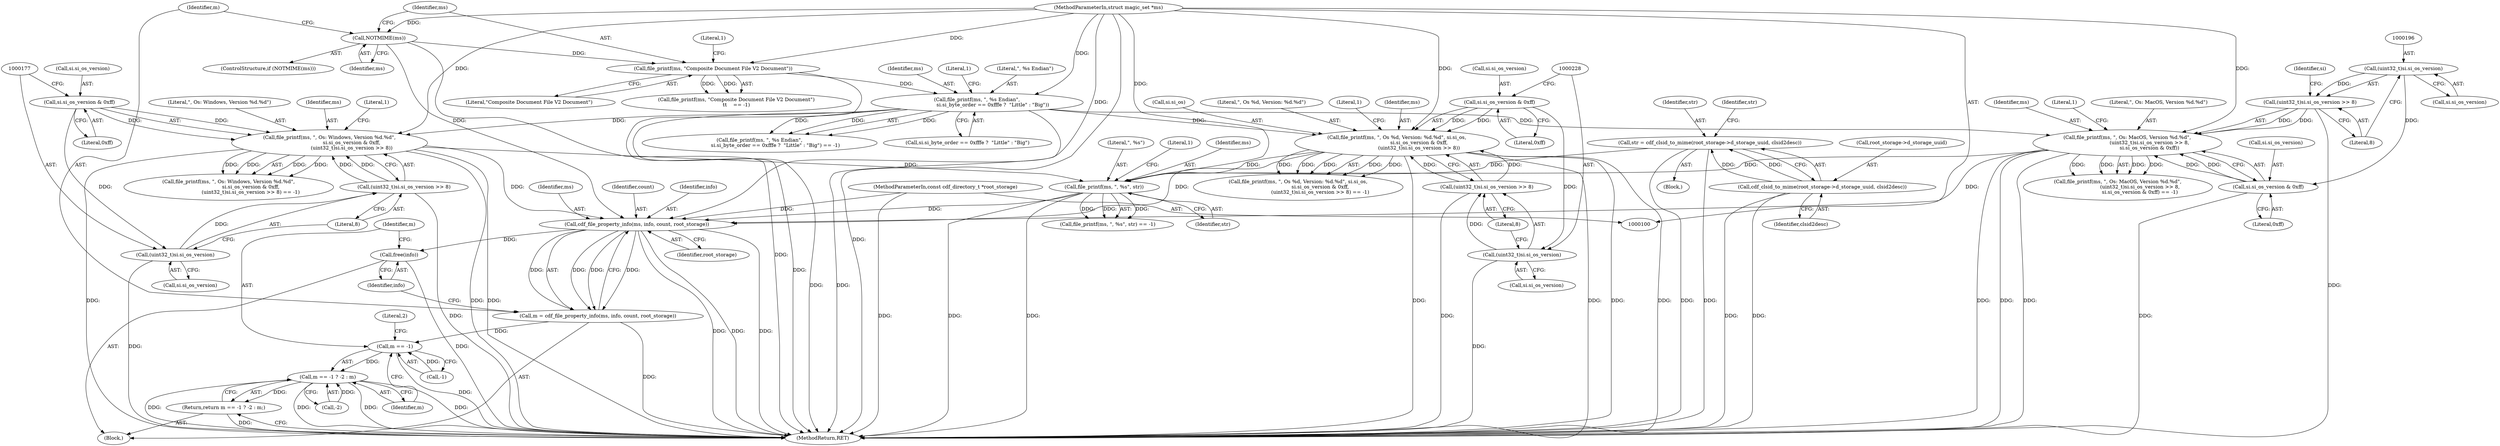 digraph "0_file_6d209c1c489457397a5763bca4b28e43aac90391_1@pointer" {
"1000264" [label="(Call,cdf_file_property_info(ms, info, count, root_storage))"];
"1000167" [label="(Call,file_printf(ms, \", Os: Windows, Version %d.%d\",\n                            si.si_os_version & 0xff,\n                            (uint32_t)si.si_os_version >> 8))"];
"1000143" [label="(Call,file_printf(ms, \", %s Endian\",\n                    si.si_byte_order == 0xfffe ?  \"Little\" : \"Big\"))"];
"1000133" [label="(Call,file_printf(ms, \"Composite Document File V2 Document\"))"];
"1000127" [label="(Call,NOTMIME(ms))"];
"1000101" [label="(MethodParameterIn,struct magic_set *ms)"];
"1000170" [label="(Call,si.si_os_version & 0xff)"];
"1000175" [label="(Call,(uint32_t)si.si_os_version >> 8)"];
"1000176" [label="(Call,(uint32_t)si.si_os_version)"];
"1000215" [label="(Call,file_printf(ms, \", Os %d, Version: %d.%d\", si.si_os,\n                            si.si_os_version & 0xff,\n                            (uint32_t)si.si_os_version >> 8))"];
"1000221" [label="(Call,si.si_os_version & 0xff)"];
"1000226" [label="(Call,(uint32_t)si.si_os_version >> 8)"];
"1000227" [label="(Call,(uint32_t)si.si_os_version)"];
"1000253" [label="(Call,file_printf(ms, \", %s\", str))"];
"1000191" [label="(Call,file_printf(ms, \", Os: MacOS, Version %d.%d\",\n                            (uint32_t)si.si_os_version >> 8,\n                            si.si_os_version & 0xff))"];
"1000194" [label="(Call,(uint32_t)si.si_os_version >> 8)"];
"1000195" [label="(Call,(uint32_t)si.si_os_version)"];
"1000201" [label="(Call,si.si_os_version & 0xff)"];
"1000242" [label="(Call,str = cdf_clsid_to_mime(root_storage->d_storage_uuid, clsid2desc))"];
"1000244" [label="(Call,cdf_clsid_to_mime(root_storage->d_storage_uuid, clsid2desc))"];
"1000104" [label="(MethodParameterIn,const cdf_directory_t *root_storage)"];
"1000262" [label="(Call,m = cdf_file_property_info(ms, info, count, root_storage))"];
"1000273" [label="(Call,m == -1)"];
"1000272" [label="(Call,m == -1 ? -2 : m)"];
"1000271" [label="(Return,return m == -1 ? -2 : m;)"];
"1000269" [label="(Call,free(info))"];
"1000242" [label="(Call,str = cdf_clsid_to_mime(root_storage->d_storage_uuid, clsid2desc))"];
"1000243" [label="(Identifier,str)"];
"1000128" [label="(Identifier,ms)"];
"1000258" [label="(Literal,1)"];
"1000232" [label="(Literal,8)"];
"1000273" [label="(Call,m == -1)"];
"1000137" [label="(Literal,1)"];
"1000270" [label="(Identifier,info)"];
"1000277" [label="(Call,-2)"];
"1000271" [label="(Return,return m == -1 ? -2 : m;)"];
"1000146" [label="(Call,si.si_byte_order == 0xfffe ?  \"Little\" : \"Big\")"];
"1000178" [label="(Call,si.si_os_version)"];
"1000217" [label="(Literal,\", Os %d, Version: %d.%d\")"];
"1000265" [label="(Identifier,ms)"];
"1000275" [label="(Call,-1)"];
"1000241" [label="(Block,)"];
"1000195" [label="(Call,(uint32_t)si.si_os_version)"];
"1000176" [label="(Call,(uint32_t)si.si_os_version)"];
"1000170" [label="(Call,si.si_os_version & 0xff)"];
"1000132" [label="(Call,file_printf(ms, \"Composite Document File V2 Document\")\n\t\t    == -1)"];
"1000145" [label="(Literal,\", %s Endian\")"];
"1000234" [label="(Literal,1)"];
"1000227" [label="(Call,(uint32_t)si.si_os_version)"];
"1000144" [label="(Identifier,ms)"];
"1000126" [label="(ControlStructure,if (NOTMIME(ms)))"];
"1000143" [label="(Call,file_printf(ms, \", %s Endian\",\n                    si.si_byte_order == 0xfffe ?  \"Little\" : \"Big\"))"];
"1000252" [label="(Call,file_printf(ms, \", %s\", str) == -1)"];
"1000167" [label="(Call,file_printf(ms, \", Os: Windows, Version %d.%d\",\n                            si.si_os_version & 0xff,\n                            (uint32_t)si.si_os_version >> 8))"];
"1000256" [label="(Identifier,str)"];
"1000215" [label="(Call,file_printf(ms, \", Os %d, Version: %d.%d\", si.si_os,\n                            si.si_os_version & 0xff,\n                            (uint32_t)si.si_os_version >> 8))"];
"1000205" [label="(Literal,0xff)"];
"1000248" [label="(Identifier,clsid2desc)"];
"1000171" [label="(Call,si.si_os_version)"];
"1000142" [label="(Call,file_printf(ms, \", %s Endian\",\n                    si.si_byte_order == 0xfffe ?  \"Little\" : \"Big\") == -1)"];
"1000216" [label="(Identifier,ms)"];
"1000169" [label="(Literal,\", Os: Windows, Version %d.%d\")"];
"1000200" [label="(Literal,8)"];
"1000264" [label="(Call,cdf_file_property_info(ms, info, count, root_storage))"];
"1000245" [label="(Call,root_storage->d_storage_uuid)"];
"1000168" [label="(Identifier,ms)"];
"1000244" [label="(Call,cdf_clsid_to_mime(root_storage->d_storage_uuid, clsid2desc))"];
"1000272" [label="(Call,m == -1 ? -2 : m)"];
"1000263" [label="(Identifier,m)"];
"1000226" [label="(Call,(uint32_t)si.si_os_version >> 8)"];
"1000192" [label="(Identifier,ms)"];
"1000279" [label="(Identifier,m)"];
"1000175" [label="(Call,(uint32_t)si.si_os_version >> 8)"];
"1000250" [label="(Identifier,str)"];
"1000222" [label="(Call,si.si_os_version)"];
"1000155" [label="(Literal,1)"];
"1000104" [label="(MethodParameterIn,const cdf_directory_t *root_storage)"];
"1000190" [label="(Call,file_printf(ms, \", Os: MacOS, Version %d.%d\",\n                            (uint32_t)si.si_os_version >> 8,\n                            si.si_os_version & 0xff) == -1)"];
"1000101" [label="(MethodParameterIn,struct magic_set *ms)"];
"1000183" [label="(Literal,1)"];
"1000133" [label="(Call,file_printf(ms, \"Composite Document File V2 Document\"))"];
"1000127" [label="(Call,NOTMIME(ms))"];
"1000269" [label="(Call,free(info))"];
"1000253" [label="(Call,file_printf(ms, \", %s\", str))"];
"1000268" [label="(Identifier,root_storage)"];
"1000134" [label="(Identifier,ms)"];
"1000280" [label="(MethodReturn,RET)"];
"1000174" [label="(Literal,0xff)"];
"1000274" [label="(Identifier,m)"];
"1000105" [label="(Block,)"];
"1000262" [label="(Call,m = cdf_file_property_info(ms, info, count, root_storage))"];
"1000254" [label="(Identifier,ms)"];
"1000278" [label="(Literal,2)"];
"1000197" [label="(Call,si.si_os_version)"];
"1000166" [label="(Call,file_printf(ms, \", Os: Windows, Version %d.%d\",\n                            si.si_os_version & 0xff,\n                            (uint32_t)si.si_os_version >> 8) == -1)"];
"1000221" [label="(Call,si.si_os_version & 0xff)"];
"1000267" [label="(Identifier,count)"];
"1000191" [label="(Call,file_printf(ms, \", Os: MacOS, Version %d.%d\",\n                            (uint32_t)si.si_os_version >> 8,\n                            si.si_os_version & 0xff))"];
"1000194" [label="(Call,(uint32_t)si.si_os_version >> 8)"];
"1000225" [label="(Literal,0xff)"];
"1000135" [label="(Literal,\"Composite Document File V2 Document\")"];
"1000214" [label="(Call,file_printf(ms, \", Os %d, Version: %d.%d\", si.si_os,\n                            si.si_os_version & 0xff,\n                            (uint32_t)si.si_os_version >> 8) == -1)"];
"1000203" [label="(Identifier,si)"];
"1000229" [label="(Call,si.si_os_version)"];
"1000266" [label="(Identifier,info)"];
"1000207" [label="(Literal,1)"];
"1000255" [label="(Literal,\", %s\")"];
"1000202" [label="(Call,si.si_os_version)"];
"1000201" [label="(Call,si.si_os_version & 0xff)"];
"1000218" [label="(Call,si.si_os)"];
"1000193" [label="(Literal,\", Os: MacOS, Version %d.%d\")"];
"1000181" [label="(Literal,8)"];
"1000264" -> "1000262"  [label="AST: "];
"1000264" -> "1000268"  [label="CFG: "];
"1000265" -> "1000264"  [label="AST: "];
"1000266" -> "1000264"  [label="AST: "];
"1000267" -> "1000264"  [label="AST: "];
"1000268" -> "1000264"  [label="AST: "];
"1000262" -> "1000264"  [label="CFG: "];
"1000264" -> "1000280"  [label="DDG: "];
"1000264" -> "1000280"  [label="DDG: "];
"1000264" -> "1000280"  [label="DDG: "];
"1000264" -> "1000262"  [label="DDG: "];
"1000264" -> "1000262"  [label="DDG: "];
"1000264" -> "1000262"  [label="DDG: "];
"1000264" -> "1000262"  [label="DDG: "];
"1000167" -> "1000264"  [label="DDG: "];
"1000215" -> "1000264"  [label="DDG: "];
"1000253" -> "1000264"  [label="DDG: "];
"1000127" -> "1000264"  [label="DDG: "];
"1000191" -> "1000264"  [label="DDG: "];
"1000101" -> "1000264"  [label="DDG: "];
"1000104" -> "1000264"  [label="DDG: "];
"1000264" -> "1000269"  [label="DDG: "];
"1000167" -> "1000166"  [label="AST: "];
"1000167" -> "1000175"  [label="CFG: "];
"1000168" -> "1000167"  [label="AST: "];
"1000169" -> "1000167"  [label="AST: "];
"1000170" -> "1000167"  [label="AST: "];
"1000175" -> "1000167"  [label="AST: "];
"1000183" -> "1000167"  [label="CFG: "];
"1000167" -> "1000280"  [label="DDG: "];
"1000167" -> "1000280"  [label="DDG: "];
"1000167" -> "1000280"  [label="DDG: "];
"1000167" -> "1000166"  [label="DDG: "];
"1000167" -> "1000166"  [label="DDG: "];
"1000167" -> "1000166"  [label="DDG: "];
"1000167" -> "1000166"  [label="DDG: "];
"1000143" -> "1000167"  [label="DDG: "];
"1000101" -> "1000167"  [label="DDG: "];
"1000170" -> "1000167"  [label="DDG: "];
"1000170" -> "1000167"  [label="DDG: "];
"1000175" -> "1000167"  [label="DDG: "];
"1000175" -> "1000167"  [label="DDG: "];
"1000167" -> "1000253"  [label="DDG: "];
"1000143" -> "1000142"  [label="AST: "];
"1000143" -> "1000146"  [label="CFG: "];
"1000144" -> "1000143"  [label="AST: "];
"1000145" -> "1000143"  [label="AST: "];
"1000146" -> "1000143"  [label="AST: "];
"1000155" -> "1000143"  [label="CFG: "];
"1000143" -> "1000280"  [label="DDG: "];
"1000143" -> "1000280"  [label="DDG: "];
"1000143" -> "1000142"  [label="DDG: "];
"1000143" -> "1000142"  [label="DDG: "];
"1000143" -> "1000142"  [label="DDG: "];
"1000133" -> "1000143"  [label="DDG: "];
"1000101" -> "1000143"  [label="DDG: "];
"1000143" -> "1000191"  [label="DDG: "];
"1000143" -> "1000215"  [label="DDG: "];
"1000133" -> "1000132"  [label="AST: "];
"1000133" -> "1000135"  [label="CFG: "];
"1000134" -> "1000133"  [label="AST: "];
"1000135" -> "1000133"  [label="AST: "];
"1000137" -> "1000133"  [label="CFG: "];
"1000133" -> "1000280"  [label="DDG: "];
"1000133" -> "1000132"  [label="DDG: "];
"1000133" -> "1000132"  [label="DDG: "];
"1000127" -> "1000133"  [label="DDG: "];
"1000101" -> "1000133"  [label="DDG: "];
"1000127" -> "1000126"  [label="AST: "];
"1000127" -> "1000128"  [label="CFG: "];
"1000128" -> "1000127"  [label="AST: "];
"1000134" -> "1000127"  [label="CFG: "];
"1000263" -> "1000127"  [label="CFG: "];
"1000127" -> "1000280"  [label="DDG: "];
"1000101" -> "1000127"  [label="DDG: "];
"1000101" -> "1000100"  [label="AST: "];
"1000101" -> "1000280"  [label="DDG: "];
"1000101" -> "1000191"  [label="DDG: "];
"1000101" -> "1000215"  [label="DDG: "];
"1000101" -> "1000253"  [label="DDG: "];
"1000170" -> "1000174"  [label="CFG: "];
"1000171" -> "1000170"  [label="AST: "];
"1000174" -> "1000170"  [label="AST: "];
"1000177" -> "1000170"  [label="CFG: "];
"1000170" -> "1000176"  [label="DDG: "];
"1000175" -> "1000181"  [label="CFG: "];
"1000176" -> "1000175"  [label="AST: "];
"1000181" -> "1000175"  [label="AST: "];
"1000175" -> "1000280"  [label="DDG: "];
"1000176" -> "1000175"  [label="DDG: "];
"1000176" -> "1000178"  [label="CFG: "];
"1000177" -> "1000176"  [label="AST: "];
"1000178" -> "1000176"  [label="AST: "];
"1000181" -> "1000176"  [label="CFG: "];
"1000176" -> "1000280"  [label="DDG: "];
"1000215" -> "1000214"  [label="AST: "];
"1000215" -> "1000226"  [label="CFG: "];
"1000216" -> "1000215"  [label="AST: "];
"1000217" -> "1000215"  [label="AST: "];
"1000218" -> "1000215"  [label="AST: "];
"1000221" -> "1000215"  [label="AST: "];
"1000226" -> "1000215"  [label="AST: "];
"1000234" -> "1000215"  [label="CFG: "];
"1000215" -> "1000280"  [label="DDG: "];
"1000215" -> "1000280"  [label="DDG: "];
"1000215" -> "1000280"  [label="DDG: "];
"1000215" -> "1000280"  [label="DDG: "];
"1000215" -> "1000214"  [label="DDG: "];
"1000215" -> "1000214"  [label="DDG: "];
"1000215" -> "1000214"  [label="DDG: "];
"1000215" -> "1000214"  [label="DDG: "];
"1000215" -> "1000214"  [label="DDG: "];
"1000221" -> "1000215"  [label="DDG: "];
"1000221" -> "1000215"  [label="DDG: "];
"1000226" -> "1000215"  [label="DDG: "];
"1000226" -> "1000215"  [label="DDG: "];
"1000215" -> "1000253"  [label="DDG: "];
"1000221" -> "1000225"  [label="CFG: "];
"1000222" -> "1000221"  [label="AST: "];
"1000225" -> "1000221"  [label="AST: "];
"1000228" -> "1000221"  [label="CFG: "];
"1000221" -> "1000227"  [label="DDG: "];
"1000226" -> "1000232"  [label="CFG: "];
"1000227" -> "1000226"  [label="AST: "];
"1000232" -> "1000226"  [label="AST: "];
"1000226" -> "1000280"  [label="DDG: "];
"1000227" -> "1000226"  [label="DDG: "];
"1000227" -> "1000229"  [label="CFG: "];
"1000228" -> "1000227"  [label="AST: "];
"1000229" -> "1000227"  [label="AST: "];
"1000232" -> "1000227"  [label="CFG: "];
"1000227" -> "1000280"  [label="DDG: "];
"1000253" -> "1000252"  [label="AST: "];
"1000253" -> "1000256"  [label="CFG: "];
"1000254" -> "1000253"  [label="AST: "];
"1000255" -> "1000253"  [label="AST: "];
"1000256" -> "1000253"  [label="AST: "];
"1000258" -> "1000253"  [label="CFG: "];
"1000253" -> "1000280"  [label="DDG: "];
"1000253" -> "1000280"  [label="DDG: "];
"1000253" -> "1000252"  [label="DDG: "];
"1000253" -> "1000252"  [label="DDG: "];
"1000253" -> "1000252"  [label="DDG: "];
"1000191" -> "1000253"  [label="DDG: "];
"1000242" -> "1000253"  [label="DDG: "];
"1000191" -> "1000190"  [label="AST: "];
"1000191" -> "1000201"  [label="CFG: "];
"1000192" -> "1000191"  [label="AST: "];
"1000193" -> "1000191"  [label="AST: "];
"1000194" -> "1000191"  [label="AST: "];
"1000201" -> "1000191"  [label="AST: "];
"1000207" -> "1000191"  [label="CFG: "];
"1000191" -> "1000280"  [label="DDG: "];
"1000191" -> "1000280"  [label="DDG: "];
"1000191" -> "1000280"  [label="DDG: "];
"1000191" -> "1000190"  [label="DDG: "];
"1000191" -> "1000190"  [label="DDG: "];
"1000191" -> "1000190"  [label="DDG: "];
"1000191" -> "1000190"  [label="DDG: "];
"1000194" -> "1000191"  [label="DDG: "];
"1000194" -> "1000191"  [label="DDG: "];
"1000201" -> "1000191"  [label="DDG: "];
"1000201" -> "1000191"  [label="DDG: "];
"1000194" -> "1000200"  [label="CFG: "];
"1000195" -> "1000194"  [label="AST: "];
"1000200" -> "1000194"  [label="AST: "];
"1000203" -> "1000194"  [label="CFG: "];
"1000194" -> "1000280"  [label="DDG: "];
"1000195" -> "1000194"  [label="DDG: "];
"1000195" -> "1000197"  [label="CFG: "];
"1000196" -> "1000195"  [label="AST: "];
"1000197" -> "1000195"  [label="AST: "];
"1000200" -> "1000195"  [label="CFG: "];
"1000195" -> "1000201"  [label="DDG: "];
"1000201" -> "1000205"  [label="CFG: "];
"1000202" -> "1000201"  [label="AST: "];
"1000205" -> "1000201"  [label="AST: "];
"1000201" -> "1000280"  [label="DDG: "];
"1000242" -> "1000241"  [label="AST: "];
"1000242" -> "1000244"  [label="CFG: "];
"1000243" -> "1000242"  [label="AST: "];
"1000244" -> "1000242"  [label="AST: "];
"1000250" -> "1000242"  [label="CFG: "];
"1000242" -> "1000280"  [label="DDG: "];
"1000242" -> "1000280"  [label="DDG: "];
"1000244" -> "1000242"  [label="DDG: "];
"1000244" -> "1000242"  [label="DDG: "];
"1000244" -> "1000248"  [label="CFG: "];
"1000245" -> "1000244"  [label="AST: "];
"1000248" -> "1000244"  [label="AST: "];
"1000244" -> "1000280"  [label="DDG: "];
"1000244" -> "1000280"  [label="DDG: "];
"1000104" -> "1000100"  [label="AST: "];
"1000104" -> "1000280"  [label="DDG: "];
"1000262" -> "1000105"  [label="AST: "];
"1000263" -> "1000262"  [label="AST: "];
"1000270" -> "1000262"  [label="CFG: "];
"1000262" -> "1000280"  [label="DDG: "];
"1000262" -> "1000273"  [label="DDG: "];
"1000273" -> "1000272"  [label="AST: "];
"1000273" -> "1000275"  [label="CFG: "];
"1000274" -> "1000273"  [label="AST: "];
"1000275" -> "1000273"  [label="AST: "];
"1000278" -> "1000273"  [label="CFG: "];
"1000279" -> "1000273"  [label="CFG: "];
"1000273" -> "1000280"  [label="DDG: "];
"1000273" -> "1000272"  [label="DDG: "];
"1000275" -> "1000273"  [label="DDG: "];
"1000272" -> "1000271"  [label="AST: "];
"1000272" -> "1000277"  [label="CFG: "];
"1000272" -> "1000279"  [label="CFG: "];
"1000277" -> "1000272"  [label="AST: "];
"1000279" -> "1000272"  [label="AST: "];
"1000271" -> "1000272"  [label="CFG: "];
"1000272" -> "1000280"  [label="DDG: "];
"1000272" -> "1000280"  [label="DDG: "];
"1000272" -> "1000280"  [label="DDG: "];
"1000272" -> "1000280"  [label="DDG: "];
"1000272" -> "1000271"  [label="DDG: "];
"1000277" -> "1000272"  [label="DDG: "];
"1000271" -> "1000105"  [label="AST: "];
"1000280" -> "1000271"  [label="CFG: "];
"1000271" -> "1000280"  [label="DDG: "];
"1000269" -> "1000105"  [label="AST: "];
"1000269" -> "1000270"  [label="CFG: "];
"1000270" -> "1000269"  [label="AST: "];
"1000274" -> "1000269"  [label="CFG: "];
"1000269" -> "1000280"  [label="DDG: "];
}
